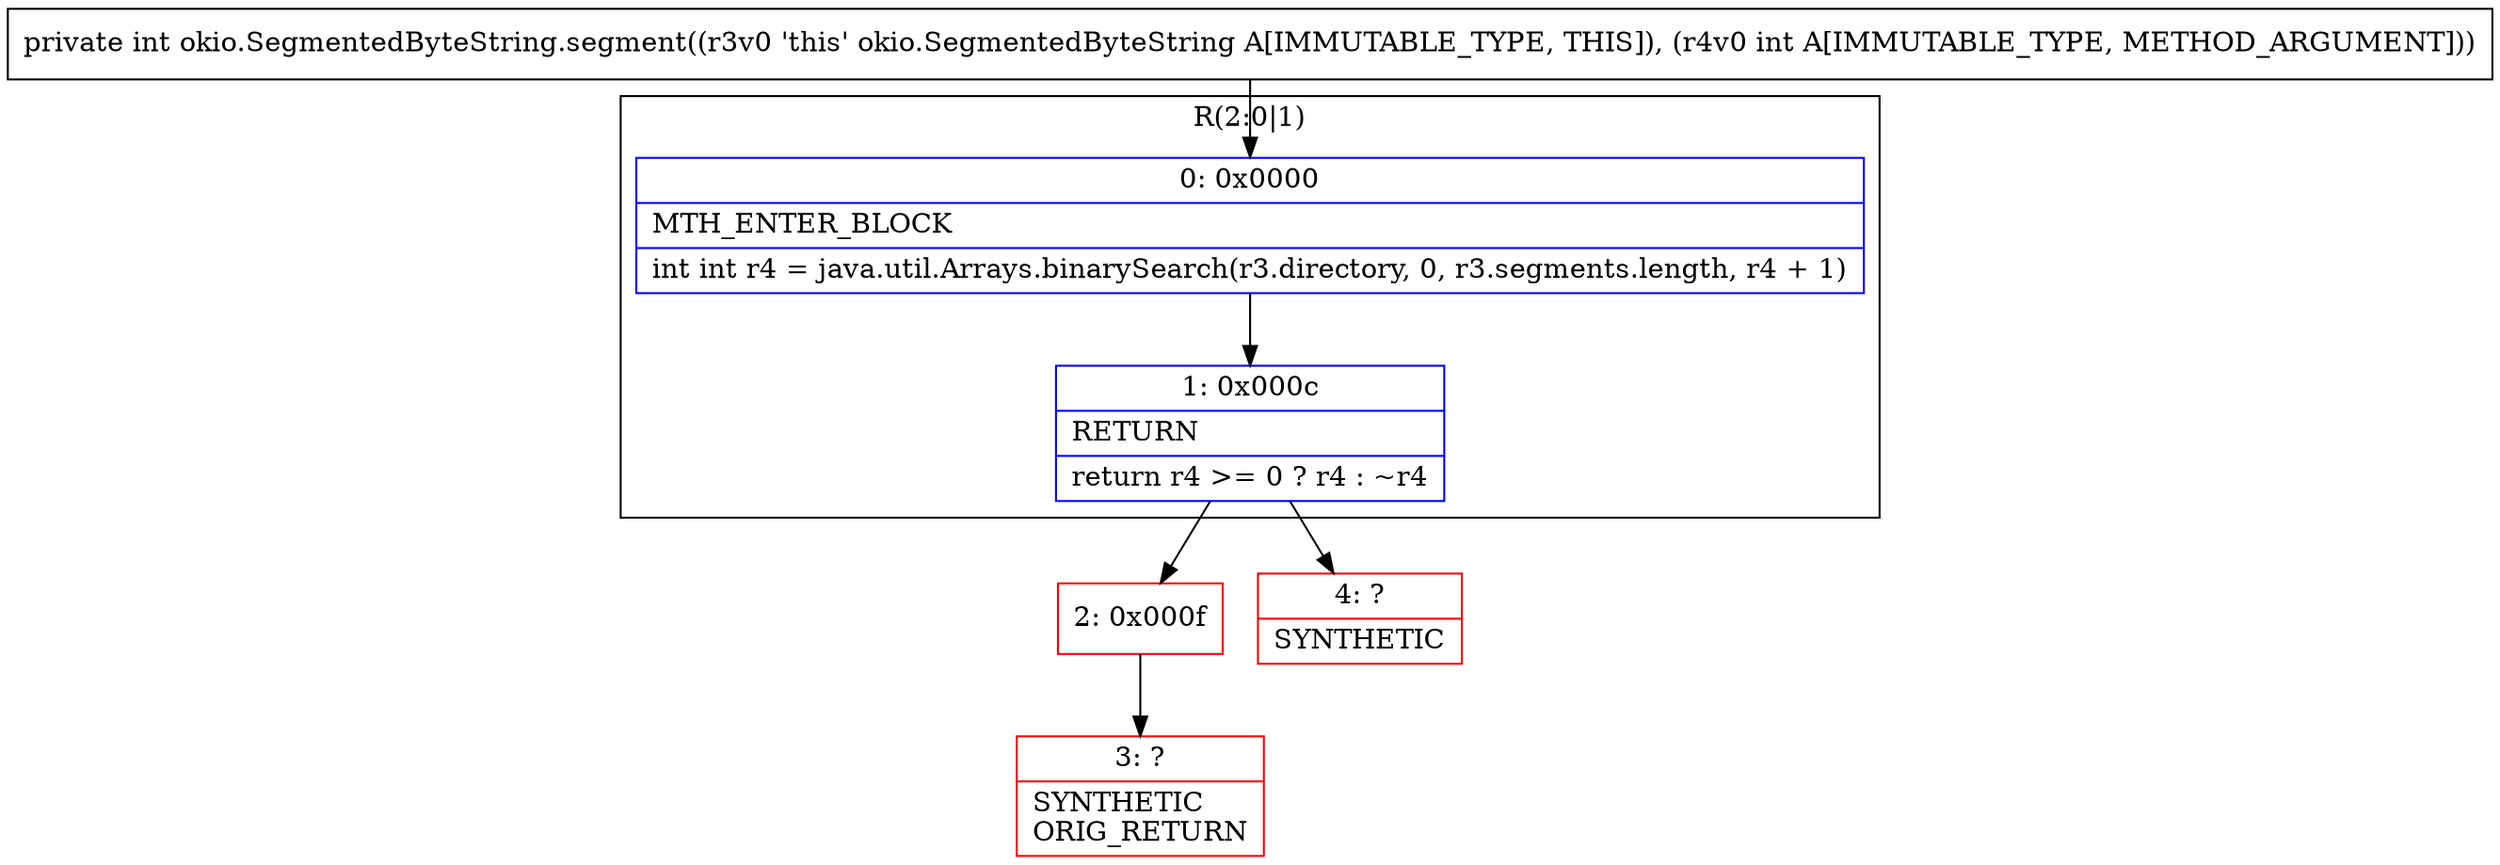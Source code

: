 digraph "CFG forokio.SegmentedByteString.segment(I)I" {
subgraph cluster_Region_820406616 {
label = "R(2:0|1)";
node [shape=record,color=blue];
Node_0 [shape=record,label="{0\:\ 0x0000|MTH_ENTER_BLOCK\l|int int r4 = java.util.Arrays.binarySearch(r3.directory, 0, r3.segments.length, r4 + 1)\l}"];
Node_1 [shape=record,label="{1\:\ 0x000c|RETURN\l|return r4 \>= 0 ? r4 : ~r4\l}"];
}
Node_2 [shape=record,color=red,label="{2\:\ 0x000f}"];
Node_3 [shape=record,color=red,label="{3\:\ ?|SYNTHETIC\lORIG_RETURN\l}"];
Node_4 [shape=record,color=red,label="{4\:\ ?|SYNTHETIC\l}"];
MethodNode[shape=record,label="{private int okio.SegmentedByteString.segment((r3v0 'this' okio.SegmentedByteString A[IMMUTABLE_TYPE, THIS]), (r4v0 int A[IMMUTABLE_TYPE, METHOD_ARGUMENT])) }"];
MethodNode -> Node_0;
Node_0 -> Node_1;
Node_1 -> Node_2;
Node_1 -> Node_4;
Node_2 -> Node_3;
}

